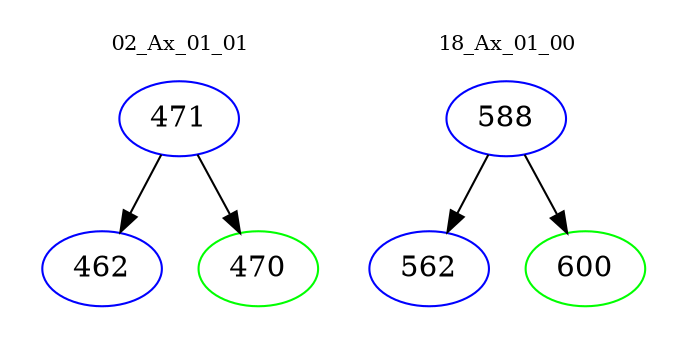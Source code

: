 digraph{
subgraph cluster_0 {
color = white
label = "02_Ax_01_01";
fontsize=10;
T0_471 [label="471", color="blue"]
T0_471 -> T0_462 [color="black"]
T0_462 [label="462", color="blue"]
T0_471 -> T0_470 [color="black"]
T0_470 [label="470", color="green"]
}
subgraph cluster_1 {
color = white
label = "18_Ax_01_00";
fontsize=10;
T1_588 [label="588", color="blue"]
T1_588 -> T1_562 [color="black"]
T1_562 [label="562", color="blue"]
T1_588 -> T1_600 [color="black"]
T1_600 [label="600", color="green"]
}
}
